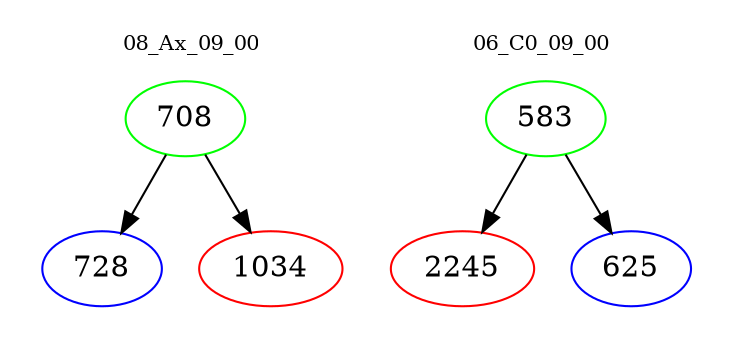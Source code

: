 digraph{
subgraph cluster_0 {
color = white
label = "08_Ax_09_00";
fontsize=10;
T0_708 [label="708", color="green"]
T0_708 -> T0_728 [color="black"]
T0_728 [label="728", color="blue"]
T0_708 -> T0_1034 [color="black"]
T0_1034 [label="1034", color="red"]
}
subgraph cluster_1 {
color = white
label = "06_C0_09_00";
fontsize=10;
T1_583 [label="583", color="green"]
T1_583 -> T1_2245 [color="black"]
T1_2245 [label="2245", color="red"]
T1_583 -> T1_625 [color="black"]
T1_625 [label="625", color="blue"]
}
}
